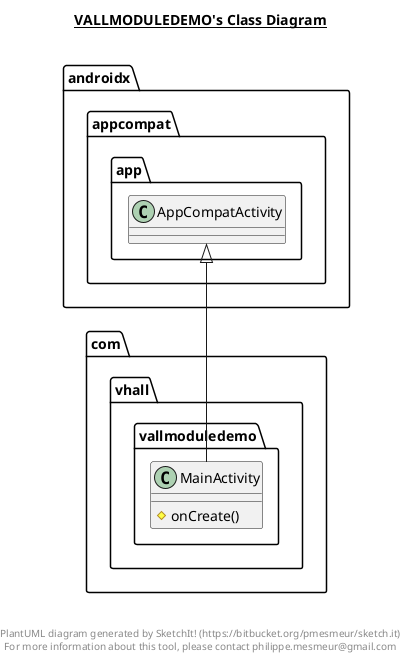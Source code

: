 @startuml

title __VALLMODULEDEMO's Class Diagram__\n

  namespace com.vhall.vallmoduledemo {
    class com.vhall.vallmoduledemo.MainActivity {
        # onCreate()
    }
  }
  

  com.vhall.vallmoduledemo.MainActivity -up-|> androidx.appcompat.app.AppCompatActivity


right footer


PlantUML diagram generated by SketchIt! (https://bitbucket.org/pmesmeur/sketch.it)
For more information about this tool, please contact philippe.mesmeur@gmail.com
endfooter

@enduml
